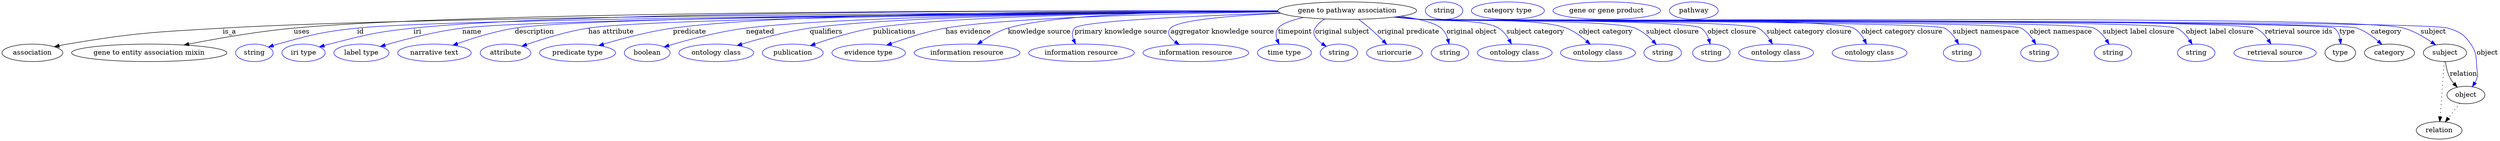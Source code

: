 digraph {
	graph [bb="0,0,5125.4,283"];
	node [label="\N"];
	"gene to pathway association"	[height=0.5,
		label="gene to pathway association",
		pos="2761.4,265",
		width=3.9538];
	association	[height=0.5,
		pos="62.394,178",
		width=1.7332];
	"gene to pathway association" -> association	[label=is_a,
		lp="467.39,221.5",
		pos="e,107.53,190.6 2619.4,263.48 2185,261.65 877.94,254.13 453.39,229 311.11,220.58 274.93,219.76 134.39,196 128.93,195.08 123.27,193.98 \
117.62,192.8"];
	"gene to entity association mixin"	[height=0.5,
		pos="302.39,178",
		width=4.4232];
	"gene to pathway association" -> "gene to entity association mixin"	[label=uses,
		lp="615.89,221.5",
		pos="e,373.72,194.11 2618.8,264.5 2202.5,265.5 993.08,265.12 599.39,229 525.93,222.26 443.23,207.76 383.79,196.11"];
	id	[color=blue,
		height=0.5,
		label=string,
		pos="518.39,178",
		width=1.0652];
	"gene to pathway association" -> id	[color=blue,
		label=id,
		lp="735.39,221.5",
		pos="e,547.38,190 2619.9,263.07 2189.5,260.03 914.59,249.39 728.39,229 655.35,221 637.2,215.65 566.39,196 563.29,195.14 560.09,194.17 \
556.89,193.16",
		style=solid];
	iri	[color=blue,
		height=0.5,
		label="iri type",
		pos="619.39,178",
		width=1.2277];
	"gene to pathway association" -> iri	[color=blue,
		label=iri,
		lp="852.39,221.5",
		pos="e,652.29,190.23 2619.1,264.56 2235.9,265.57 1188.2,264.85 844.39,229 766.98,220.93 747.81,215.26 672.39,196 669.02,195.14 665.54,\
194.18 662.05,193.17",
		style=solid];
	name	[color=blue,
		height=0.5,
		label="label type",
		pos="738.39,178",
		width=1.5707];
	"gene to pathway association" -> name	[color=blue,
		label=name,
		lp="964.39,221.5",
		pos="e,777.39,191.26 2619.9,263 2221.5,259.95 1108.4,249.67 944.39,229 889.75,222.11 828.59,206.19 787.21,194.15",
		style=solid];
	description	[color=blue,
		height=0.5,
		label="narrative text",
		pos="888.39,178",
		width=2.0943];
	"gene to pathway association" -> description	[color=blue,
		label=description,
		lp="1092.9,221.5",
		pos="e,925.8,193.64 2619.4,263.33 2237.1,261.22 1204.7,253.3 1052.4,229 1012,222.56 967.8,208.65 935.45,197.13",
		style=solid];
	"has attribute"	[color=blue,
		height=0.5,
		label=attribute,
		pos="1033.4,178",
		width=1.4443];
	"gene to pathway association" -> "has attribute"	[color=blue,
		label="has attribute",
		lp="1250.4,221.5",
		pos="e,1067,191.74 2619.8,262.95 2262.1,259.98 1340.8,250.36 1203.4,229 1159.3,222.14 1110.5,206.98 1076.6,195.14",
		style=solid];
	predicate	[color=blue,
		height=0.5,
		label="predicate type",
		pos="1181.4,178",
		width=2.1665];
	"gene to pathway association" -> predicate	[color=blue,
		label=predicate,
		lp="1410.4,221.5",
		pos="e,1224.6,193.08 2619,264.47 2315.3,264.81 1612.8,261.87 1376.4,229 1327.6,222.22 1273.5,207.75 1234.6,196.12",
		style=solid];
	negated	[color=blue,
		height=0.5,
		label=boolean,
		pos="1324.4,178",
		width=1.2999];
	"gene to pathway association" -> negated	[color=blue,
		label=negated,
		lp="1555.4,221.5",
		pos="e,1359,190.21 2619.5,263.41 2341.5,261.69 1733.8,254.98 1526.4,229 1471.1,222.07 1409.1,205.34 1368.5,193.13",
		style=solid];
	qualifiers	[color=blue,
		height=0.5,
		label="ontology class",
		pos="1465.4,178",
		width=2.1304];
	"gene to pathway association" -> qualifiers	[color=blue,
		label=qualifiers,
		lp="1690.9,221.5",
		pos="e,1507.9,193 2619.6,263.44 2364.7,261.77 1838.8,255.16 1657.4,229 1609.4,222.07 1556,207.62 1517.8,196.03",
		style=solid];
	publications	[color=blue,
		height=0.5,
		label=publication,
		pos="1622.4,178",
		width=1.7332];
	"gene to pathway association" -> publications	[color=blue,
		label=publications,
		lp="1831.4,221.5",
		pos="e,1658.1,192.76 2619.4,263.39 2388.8,261.65 1943,254.93 1787.4,229 1746.1,222.11 1700.6,207.8 1667.9,196.25",
		style=solid];
	"has evidence"	[color=blue,
		height=0.5,
		label="evidence type",
		pos="1778.4,178",
		width=2.0943];
	"gene to pathway association" -> "has evidence"	[color=blue,
		label="has evidence",
		lp="1982.9,221.5",
		pos="e,1815.4,193.77 2620,262.5 2419.7,259.6 2063.5,251.39 1936.4,229 1898,222.24 1856.1,208.65 1825,197.35",
		style=solid];
	"knowledge source"	[color=blue,
		height=0.5,
		label="information resource",
		pos="1980.4,178",
		width=3.015];
	"gene to pathway association" -> "knowledge source"	[color=blue,
		label="knowledge source",
		lp="2128.9,221.5",
		pos="e,2001.8,195.77 2618.9,264.91 2445.7,264.61 2164.4,259.21 2064.4,229 2045.1,223.17 2025.6,212 2010.3,201.69",
		style=solid];
	"primary knowledge source"	[color=blue,
		height=0.5,
		label="information resource",
		pos="2215.4,178",
		width=3.015];
	"gene to pathway association" -> "primary knowledge source"	[color=blue,
		label="primary knowledge source",
		lp="2296.4,221.5",
		pos="e,2203.3,196.25 2624.4,260.09 2463.2,254.8 2215.7,244.25 2201.4,229 2195.4,222.6 2196,213.84 2199,205.44",
		style=solid];
	"aggregator knowledge source"	[color=blue,
		height=0.5,
		label="information resource",
		pos="2450.4,178",
		width=3.015];
	"gene to pathway association" -> "aggregator knowledge source"	[color=blue,
		label="aggregator knowledge source",
		lp="2504.9,221.5",
		pos="e,2416.3,195.1 2625.5,259.6 2529,255.02 2413.9,246.05 2398.4,229 2389.6,219.36 2396.6,209.3 2407.9,200.75",
		style=solid];
	timepoint	[color=blue,
		height=0.5,
		label="time type",
		pos="2632.4,178",
		width=1.5346];
	"gene to pathway association" -> timepoint	[color=blue,
		label=timepoint,
		lp="2654.4,221.5",
		pos="e,2621.3,195.8 2671.6,250.98 2647.9,245.61 2626.8,238.39 2619.4,229 2614.1,222.2 2614.6,213.44 2617.3,205.16",
		style=solid];
	"original subject"	[color=blue,
		height=0.5,
		label=string,
		pos="2744.4,178",
		width=1.0652];
	"gene to pathway association" -> "original subject"	[color=blue,
		label="original subject",
		lp="2751.4,221.5",
		pos="e,2718.3,191.31 2715.2,247.95 2707.3,243.1 2700.1,236.89 2695.4,229 2688.1,216.95 2697.5,205.59 2709.8,196.74",
		style=solid];
	"original predicate"	[color=blue,
		height=0.5,
		label=uriorcurie,
		pos="2858.4,178",
		width=1.5887];
	"gene to pathway association" -> "original predicate"	[color=blue,
		label="original predicate",
		lp="2886.9,221.5",
		pos="e,2842.4,195.75 2784.8,247.1 2792.2,241.53 2800.3,235.17 2807.4,229 2816.8,220.85 2826.7,211.38 2835.2,202.9",
		style=solid];
	"original object"	[color=blue,
		height=0.5,
		label=string,
		pos="2972.4,178",
		width=1.0652];
	"gene to pathway association" -> "original object"	[color=blue,
		label="original object",
		lp="3016.9,221.5",
		pos="e,2970.6,196.32 2871.5,253.58 2907.1,248.21 2941,240.33 2954.4,229 2961.2,223.24 2965.4,214.7 2968.1,206.3",
		style=solid];
	"subject category"	[color=blue,
		height=0.5,
		label="ontology class",
		pos="3105.4,178",
		width=2.1304];
	"gene to pathway association" -> "subject category"	[color=blue,
		label="subject category",
		lp="3147.9,221.5",
		pos="e,3098.6,196.3 2864.4,252.47 2954.8,242.34 3072.1,229.17 3072.4,229 3081.5,223.43 3088.6,214.32 3093.8,205.38",
		style=solid];
	"object category"	[color=blue,
		height=0.5,
		label="ontology class",
		pos="3276.4,178",
		width=2.1304];
	"gene to pathway association" -> "object category"	[color=blue,
		label="object category",
		lp="3292.9,221.5",
		pos="e,3260.5,195.7 2861.1,252.12 2878.5,250.25 2896.5,248.46 2913.4,247 2979.5,241.31 3149.3,252.25 3211.4,229 3226.8,223.24 3241.5,\
212.52 3253,202.48",
		style=solid];
	"subject closure"	[color=blue,
		height=0.5,
		label=string,
		pos="3409.4,178",
		width=1.0652];
	"gene to pathway association" -> "subject closure"	[color=blue,
		label="subject closure",
		lp="3429.9,221.5",
		pos="e,3396.3,195.29 2859.8,251.97 2877.6,250.08 2896.1,248.32 2913.4,247 2962.1,243.28 3307.1,247.13 3352.4,229 3366.4,223.39 3379.3,\
212.76 3389.3,202.74",
		style=solid];
	"object closure"	[color=blue,
		height=0.5,
		label=string,
		pos="3509.4,178",
		width=1.0652];
	"gene to pathway association" -> "object closure"	[color=blue,
		label="object closure",
		lp="3551.4,221.5",
		pos="e,3506.9,196.38 2859.4,251.87 2877.3,249.98 2895.9,248.25 2913.4,247 2945.3,244.72 3462.1,247.1 3488.4,229 3496.2,223.65 3501.1,\
214.82 3504.2,206.06",
		style=solid];
	"subject category closure"	[color=blue,
		height=0.5,
		label="ontology class",
		pos="3642.4,178",
		width=2.1304];
	"gene to pathway association" -> "subject category closure"	[color=blue,
		label="subject category closure",
		lp="3709.9,221.5",
		pos="e,3634.7,196.2 2859,251.84 2877.1,249.94 2895.8,248.21 2913.4,247 2951.8,244.36 3571.3,246.75 3605.4,229 3615.6,223.71 3623.7,214.22 \
3629.6,204.91",
		style=solid];
	"object category closure"	[color=blue,
		height=0.5,
		label="ontology class",
		pos="3834.4,178",
		width=2.1304];
	"gene to pathway association" -> "object category closure"	[color=blue,
		label="object category closure",
		lp="3900.9,221.5",
		pos="e,3828.1,196.16 2858.6,251.8 2876.8,249.89 2895.6,248.17 2913.4,247 2962.6,243.75 3758.2,252.82 3801.4,229 3811,223.73 3818.2,214.37 \
3823.5,205.16",
		style=solid];
	"subject namespace"	[color=blue,
		height=0.5,
		label=string,
		pos="4024.4,178",
		width=1.0652];
	"gene to pathway association" -> "subject namespace"	[color=blue,
		label="subject namespace",
		lp="4073.4,221.5",
		pos="e,4017.3,195.73 2858.2,251.79 2876.5,249.87 2895.5,248.15 2913.4,247 2943.2,245.09 3961.9,242.84 3988.4,229 3998.6,223.67 4006.6,\
213.98 4012.4,204.55",
		style=solid];
	"object namespace"	[color=blue,
		height=0.5,
		label=string,
		pos="4183.4,178",
		width=1.0652];
	"gene to pathway association" -> "object namespace"	[color=blue,
		label="object namespace",
		lp="4227.4,221.5",
		pos="e,4175.7,195.76 2858.2,251.76 2876.5,249.84 2895.5,248.13 2913.4,247 2947.6,244.85 4114.8,244.43 4145.4,229 4155.9,223.71 4164.2,\
214.03 4170.4,204.59",
		style=solid];
	"subject label closure"	[color=blue,
		height=0.5,
		label=string,
		pos="4334.4,178",
		width=1.0652];
	"gene to pathway association" -> "subject label closure"	[color=blue,
		label="subject label closure",
		lp="4387.4,221.5",
		pos="e,4326.4,195.78 2858.2,251.73 2876.5,249.82 2895.5,248.11 2913.4,247 2951.7,244.61 4261,246.07 4295.4,229 4306.1,223.68 4314.8,213.86 \
4321.2,204.32",
		style=solid];
	"object label closure"	[color=blue,
		height=0.5,
		label=string,
		pos="4505.4,178",
		width=1.0652];
	"gene to pathway association" -> "object label closure"	[color=blue,
		label="object label closure",
		lp="4553.9,221.5",
		pos="e,4497.1,195.8 2858.2,251.71 2876.5,249.8 2895.5,248.1 2913.4,247 2956.4,244.35 4426.6,247.9 4465.4,229 4476.3,223.7 4485.1,213.89 \
4491.7,204.34",
		style=solid];
	"retrieval source ids"	[color=blue,
		height=0.5,
		label="retrieval source",
		pos="4667.4,178",
		width=2.347];
	"gene to pathway association" -> "retrieval source ids"	[color=blue,
		label="retrieval source ids",
		lp="4715.9,221.5",
		pos="e,4658.8,196.3 2857.8,251.74 2876.2,249.81 2895.4,248.1 2913.4,247 2960.9,244.1 4584.6,249.85 4627.4,229 4638.1,223.78 4646.9,214.17 \
4653.4,204.75",
		style=solid];
	type	[height=0.5,
		pos="4801.4,178",
		width=0.86659];
	"gene to pathway association" -> type	[color=blue,
		label=type,
		lp="4815.4,221.5",
		pos="e,4802.2,196.19 2857.8,251.73 2876.2,249.8 2895.4,248.09 2913.4,247 2939.4,245.42 4769,245.23 4789.4,229 4796.2,223.54 4799.6,214.93 \
4801.2,206.37",
		style=solid];
	category	[height=0.5,
		pos="4902.4,178",
		width=1.4263];
	"gene to pathway association" -> category	[color=blue,
		label=category,
		lp="4895.9,221.5",
		pos="e,4886.8,195.26 2857.8,251.72 2876.2,249.8 2895.4,248.09 2913.4,247 2966.7,243.78 4784.8,246.06 4835.4,229 4851.6,223.54 4867.1,\
212.51 4879.1,202.2",
		style=solid];
	subject	[height=0.5,
		pos="5016.4,178",
		width=1.2277];
	"gene to pathway association" -> subject	[color=blue,
		label=subject,
		lp="4992.4,221.5",
		pos="e,4997.1,194.33 2857.8,251.72 2876.2,249.79 2895.4,248.09 2913.4,247 3025.3,240.26 4823.4,258.94 4931.4,229 4952.1,223.25 4973,211.09 \
4988.9,200.2",
		style=solid];
	object	[height=0.5,
		pos="5059.4,91",
		width=1.0832];
	"gene to pathway association" -> object	[color=blue,
		label=object,
		lp="5103.4,178",
		pos="e,5072.8,108.09 2857.8,251.71 2876.2,249.79 2895.4,248.08 2913.4,247 2971.9,243.49 4966.6,246.89 5022.4,229 5046.7,221.21 5055,217.1 \
5069.4,196 5083.3,175.59 5079.5,166.51 5082.4,142 5083.2,135.38 5084.3,133.39 5082.4,127 5081.4,123.55 5079.9,120.13 5078.1,116.85",
		style=solid];
	association_type	[color=blue,
		height=0.5,
		label=string,
		pos="2960.4,265",
		width=1.0652];
	association_category	[color=blue,
		height=0.5,
		label="category type",
		pos="3091.4,265",
		width=2.0762];
	subject -> object	[label=relation,
		lp="5054.4,134.5",
		pos="e,5041.5,107.23 5017.5,159.55 5018.7,149.57 5021.2,137.07 5026.4,127 5028.6,122.68 5031.5,118.52 5034.7,114.66"];
	relation	[height=0.5,
		pos="5004.4,18",
		width=1.2999];
	subject -> relation	[pos="e,5005.7,36.188 5015.1,159.79 5013,132.48 5009,78.994 5006.5,46.38",
		style=dotted];
	"gene to pathway association_subject"	[color=blue,
		height=0.5,
		label="gene or gene product",
		pos="3294.4,265",
		width=3.0692];
	object -> relation	[pos="e,5017.2,35.54 5046.9,73.889 5040,64.939 5031.2,53.617 5023.4,43.584",
		style=dotted];
	"gene to pathway association_object"	[color=blue,
		height=0.5,
		label=pathway,
		pos="3473.4,265",
		width=1.3902];
}
